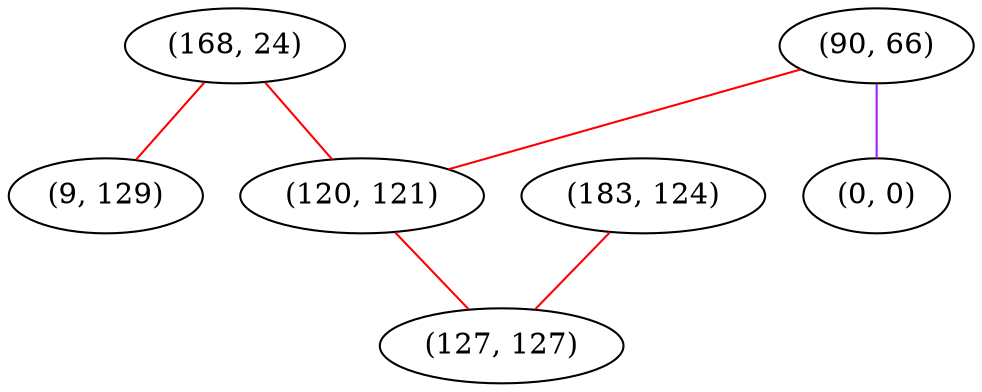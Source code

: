 graph "" {
"(168, 24)";
"(9, 129)";
"(183, 124)";
"(90, 66)";
"(120, 121)";
"(0, 0)";
"(127, 127)";
"(168, 24)" -- "(120, 121)"  [color=red, key=0, weight=1];
"(168, 24)" -- "(9, 129)"  [color=red, key=0, weight=1];
"(183, 124)" -- "(127, 127)"  [color=red, key=0, weight=1];
"(90, 66)" -- "(120, 121)"  [color=red, key=0, weight=1];
"(90, 66)" -- "(0, 0)"  [color=purple, key=0, weight=4];
"(120, 121)" -- "(127, 127)"  [color=red, key=0, weight=1];
}
